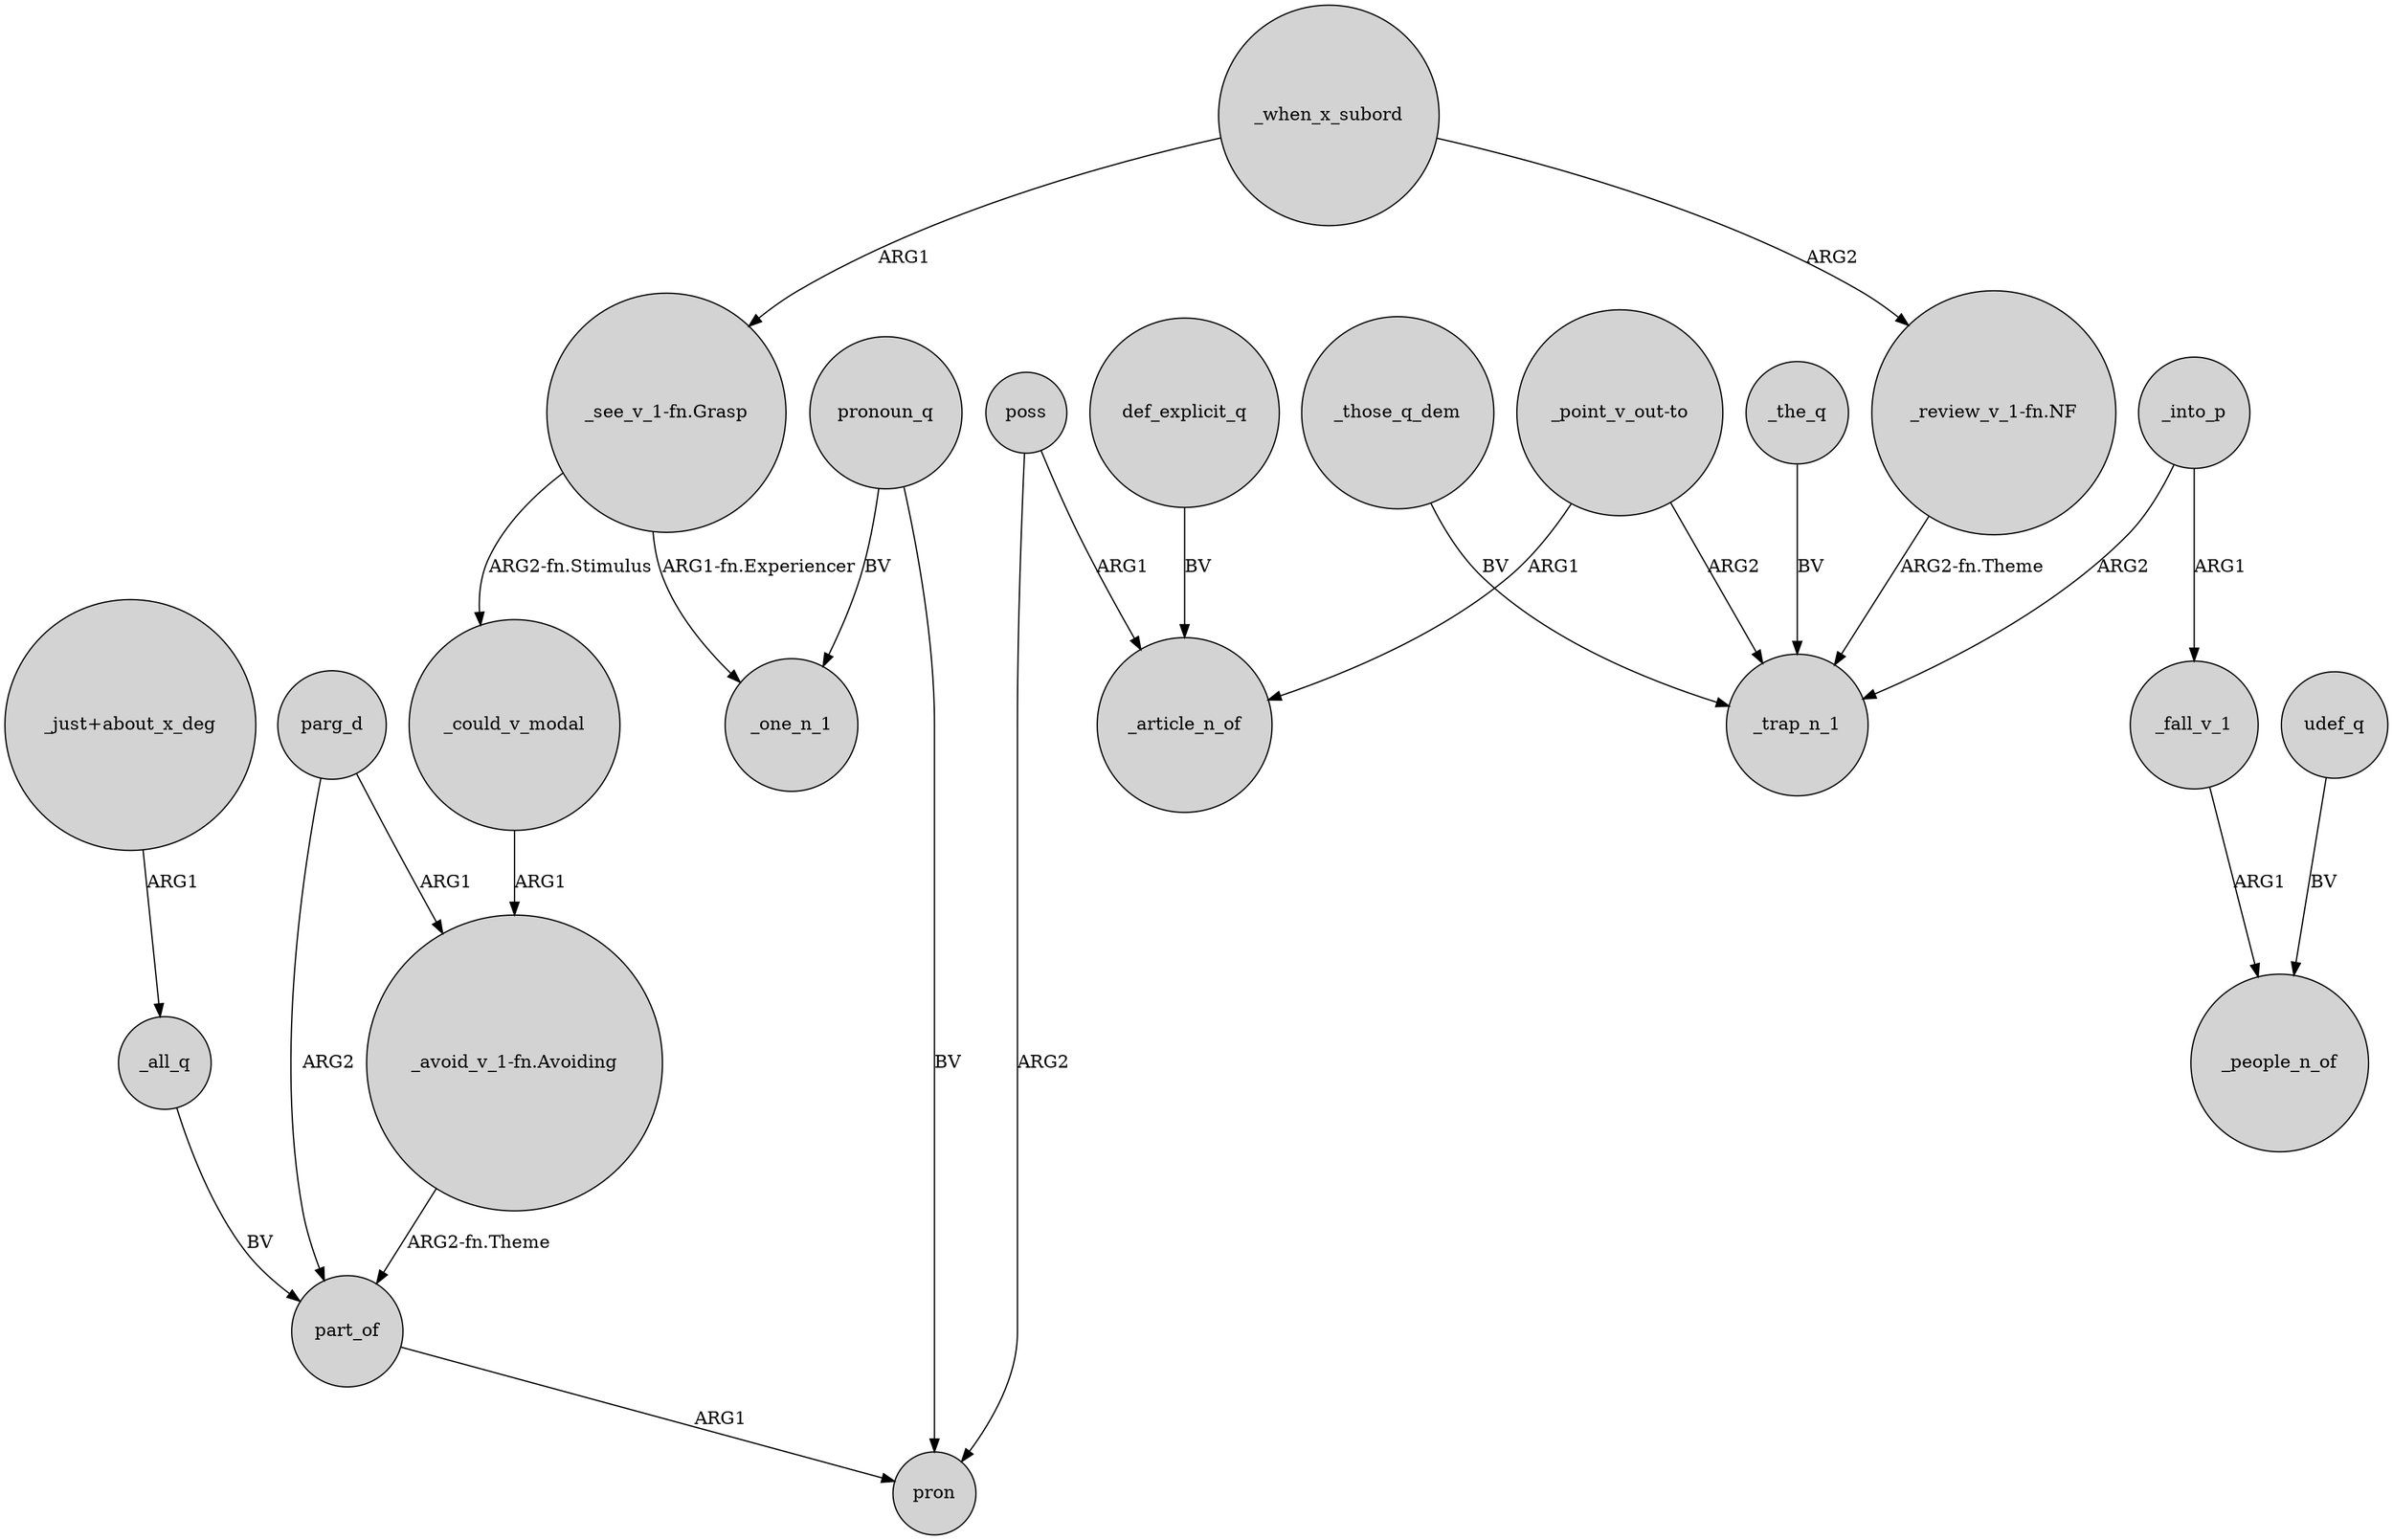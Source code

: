 digraph {
	node [shape=circle style=filled]
	part_of -> pron [label=ARG1]
	_when_x_subord -> "_review_v_1-fn.NF" [label=ARG2]
	poss -> pron [label=ARG2]
	_fall_v_1 -> _people_n_of [label=ARG1]
	_all_q -> part_of [label=BV]
	_into_p -> _fall_v_1 [label=ARG1]
	"_see_v_1-fn.Grasp" -> _could_v_modal [label="ARG2-fn.Stimulus"]
	"_avoid_v_1-fn.Avoiding" -> part_of [label="ARG2-fn.Theme"]
	parg_d -> "_avoid_v_1-fn.Avoiding" [label=ARG1]
	poss -> _article_n_of [label=ARG1]
	"_just+about_x_deg" -> _all_q [label=ARG1]
	_into_p -> _trap_n_1 [label=ARG2]
	_those_q_dem -> _trap_n_1 [label=BV]
	udef_q -> _people_n_of [label=BV]
	pronoun_q -> pron [label=BV]
	_could_v_modal -> "_avoid_v_1-fn.Avoiding" [label=ARG1]
	"_review_v_1-fn.NF" -> _trap_n_1 [label="ARG2-fn.Theme"]
	_the_q -> _trap_n_1 [label=BV]
	_when_x_subord -> "_see_v_1-fn.Grasp" [label=ARG1]
	pronoun_q -> _one_n_1 [label=BV]
	"_point_v_out-to" -> _trap_n_1 [label=ARG2]
	"_see_v_1-fn.Grasp" -> _one_n_1 [label="ARG1-fn.Experiencer"]
	parg_d -> part_of [label=ARG2]
	def_explicit_q -> _article_n_of [label=BV]
	"_point_v_out-to" -> _article_n_of [label=ARG1]
}

